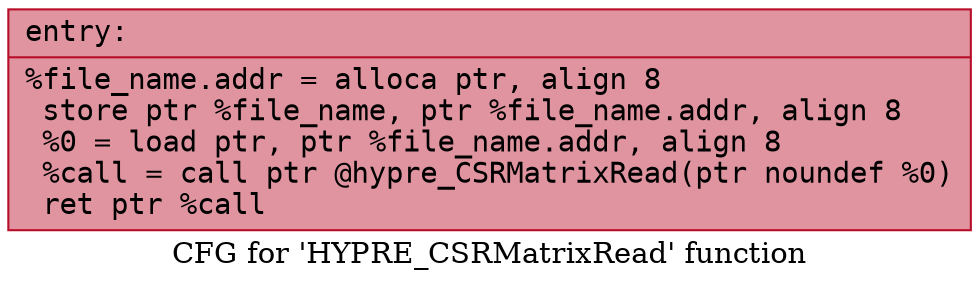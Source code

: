 digraph "CFG for 'HYPRE_CSRMatrixRead' function" {
	label="CFG for 'HYPRE_CSRMatrixRead' function";

	Node0x55b87af373f0 [shape=record,color="#b70d28ff", style=filled, fillcolor="#b70d2870" fontname="Courier",label="{entry:\l|  %file_name.addr = alloca ptr, align 8\l  store ptr %file_name, ptr %file_name.addr, align 8\l  %0 = load ptr, ptr %file_name.addr, align 8\l  %call = call ptr @hypre_CSRMatrixRead(ptr noundef %0)\l  ret ptr %call\l}"];
}

